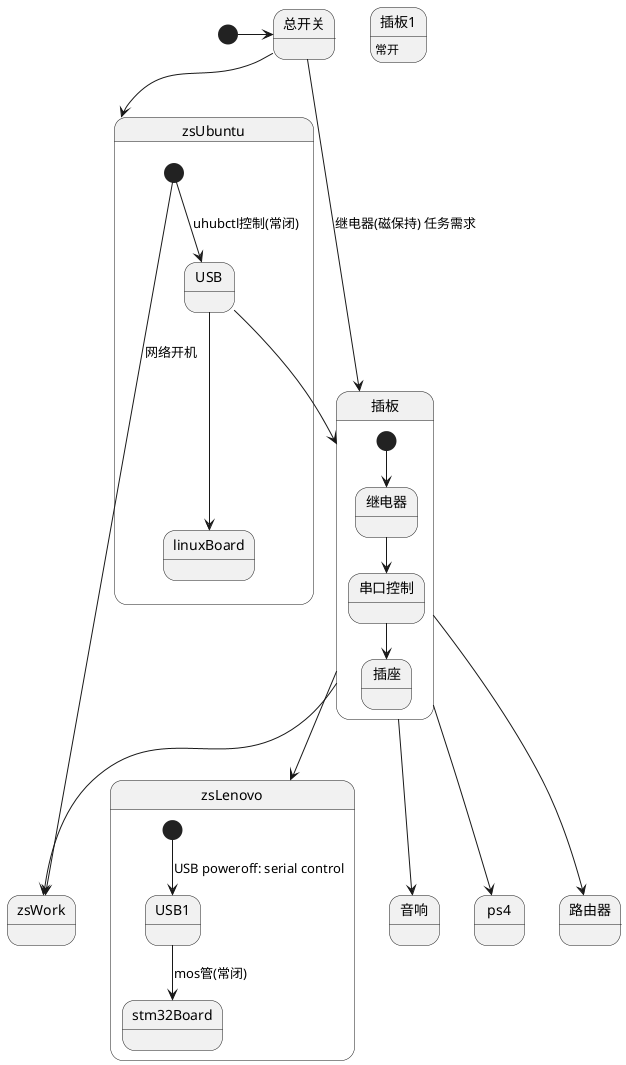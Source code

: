 @startuml

[*] -> 总开关

总开关 -D-> 插板: 继电器(磁保持) 任务需求
总开关 -D-> zsUbuntu
插板 -D-> zsWork
插板 -D-> zsLenovo
插板 -D-> 音响
插板 -D-> ps4
插板 -D-> 路由器

插板1: 常开


state 插板 {
    [*] --> 继电器
    继电器 --> 串口控制
    串口控制 --> 插座
}

state zsUbuntu {
    [*] --> zsWork: 网络开机
    [*] --> USB: uhubctl控制(常闭)
    USB --> linuxBoard
    USB --> 插板
}

state zsLenovo {
    [*] --> USB1: USB poweroff: serial control
    USB1 --> stm32Board:mos管(常闭)
}


' 电脑下挂USB设备
' 独立控制设备

@enduml